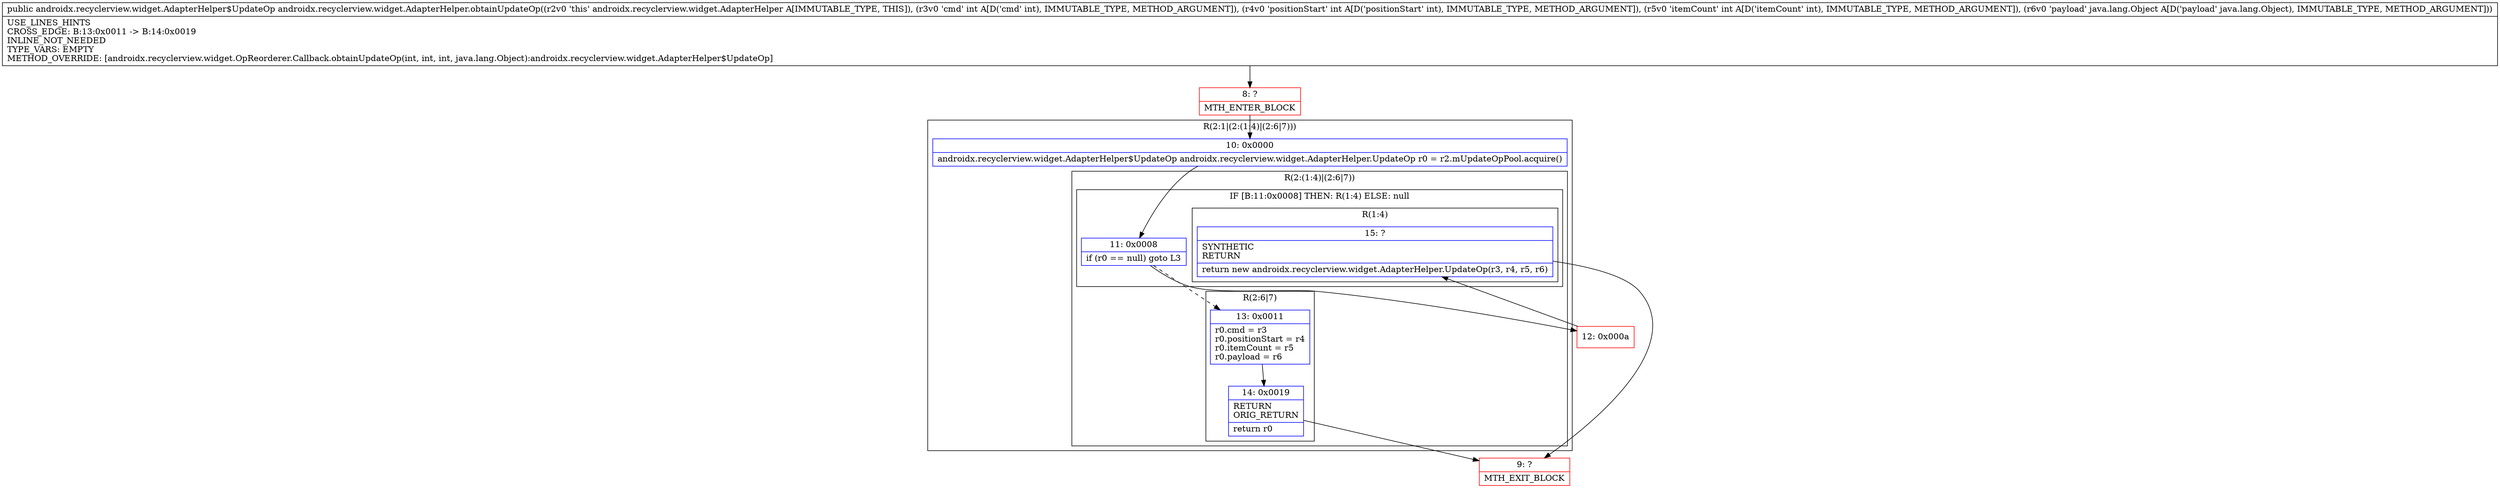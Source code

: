 digraph "CFG forandroidx.recyclerview.widget.AdapterHelper.obtainUpdateOp(IIILjava\/lang\/Object;)Landroidx\/recyclerview\/widget\/AdapterHelper$UpdateOp;" {
subgraph cluster_Region_498613510 {
label = "R(2:1|(2:(1:4)|(2:6|7)))";
node [shape=record,color=blue];
Node_10 [shape=record,label="{10\:\ 0x0000|androidx.recyclerview.widget.AdapterHelper$UpdateOp androidx.recyclerview.widget.AdapterHelper.UpdateOp r0 = r2.mUpdateOpPool.acquire()\l}"];
subgraph cluster_Region_1158833473 {
label = "R(2:(1:4)|(2:6|7))";
node [shape=record,color=blue];
subgraph cluster_IfRegion_1980781034 {
label = "IF [B:11:0x0008] THEN: R(1:4) ELSE: null";
node [shape=record,color=blue];
Node_11 [shape=record,label="{11\:\ 0x0008|if (r0 == null) goto L3\l}"];
subgraph cluster_Region_1507592198 {
label = "R(1:4)";
node [shape=record,color=blue];
Node_15 [shape=record,label="{15\:\ ?|SYNTHETIC\lRETURN\l|return new androidx.recyclerview.widget.AdapterHelper.UpdateOp(r3, r4, r5, r6)\l}"];
}
}
subgraph cluster_Region_1686474729 {
label = "R(2:6|7)";
node [shape=record,color=blue];
Node_13 [shape=record,label="{13\:\ 0x0011|r0.cmd = r3\lr0.positionStart = r4\lr0.itemCount = r5\lr0.payload = r6\l}"];
Node_14 [shape=record,label="{14\:\ 0x0019|RETURN\lORIG_RETURN\l|return r0\l}"];
}
}
}
Node_8 [shape=record,color=red,label="{8\:\ ?|MTH_ENTER_BLOCK\l}"];
Node_12 [shape=record,color=red,label="{12\:\ 0x000a}"];
Node_9 [shape=record,color=red,label="{9\:\ ?|MTH_EXIT_BLOCK\l}"];
MethodNode[shape=record,label="{public androidx.recyclerview.widget.AdapterHelper$UpdateOp androidx.recyclerview.widget.AdapterHelper.obtainUpdateOp((r2v0 'this' androidx.recyclerview.widget.AdapterHelper A[IMMUTABLE_TYPE, THIS]), (r3v0 'cmd' int A[D('cmd' int), IMMUTABLE_TYPE, METHOD_ARGUMENT]), (r4v0 'positionStart' int A[D('positionStart' int), IMMUTABLE_TYPE, METHOD_ARGUMENT]), (r5v0 'itemCount' int A[D('itemCount' int), IMMUTABLE_TYPE, METHOD_ARGUMENT]), (r6v0 'payload' java.lang.Object A[D('payload' java.lang.Object), IMMUTABLE_TYPE, METHOD_ARGUMENT]))  | USE_LINES_HINTS\lCROSS_EDGE: B:13:0x0011 \-\> B:14:0x0019\lINLINE_NOT_NEEDED\lTYPE_VARS: EMPTY\lMETHOD_OVERRIDE: [androidx.recyclerview.widget.OpReorderer.Callback.obtainUpdateOp(int, int, int, java.lang.Object):androidx.recyclerview.widget.AdapterHelper$UpdateOp]\l}"];
MethodNode -> Node_8;Node_10 -> Node_11;
Node_11 -> Node_12;
Node_11 -> Node_13[style=dashed];
Node_15 -> Node_9;
Node_13 -> Node_14;
Node_14 -> Node_9;
Node_8 -> Node_10;
Node_12 -> Node_15;
}

